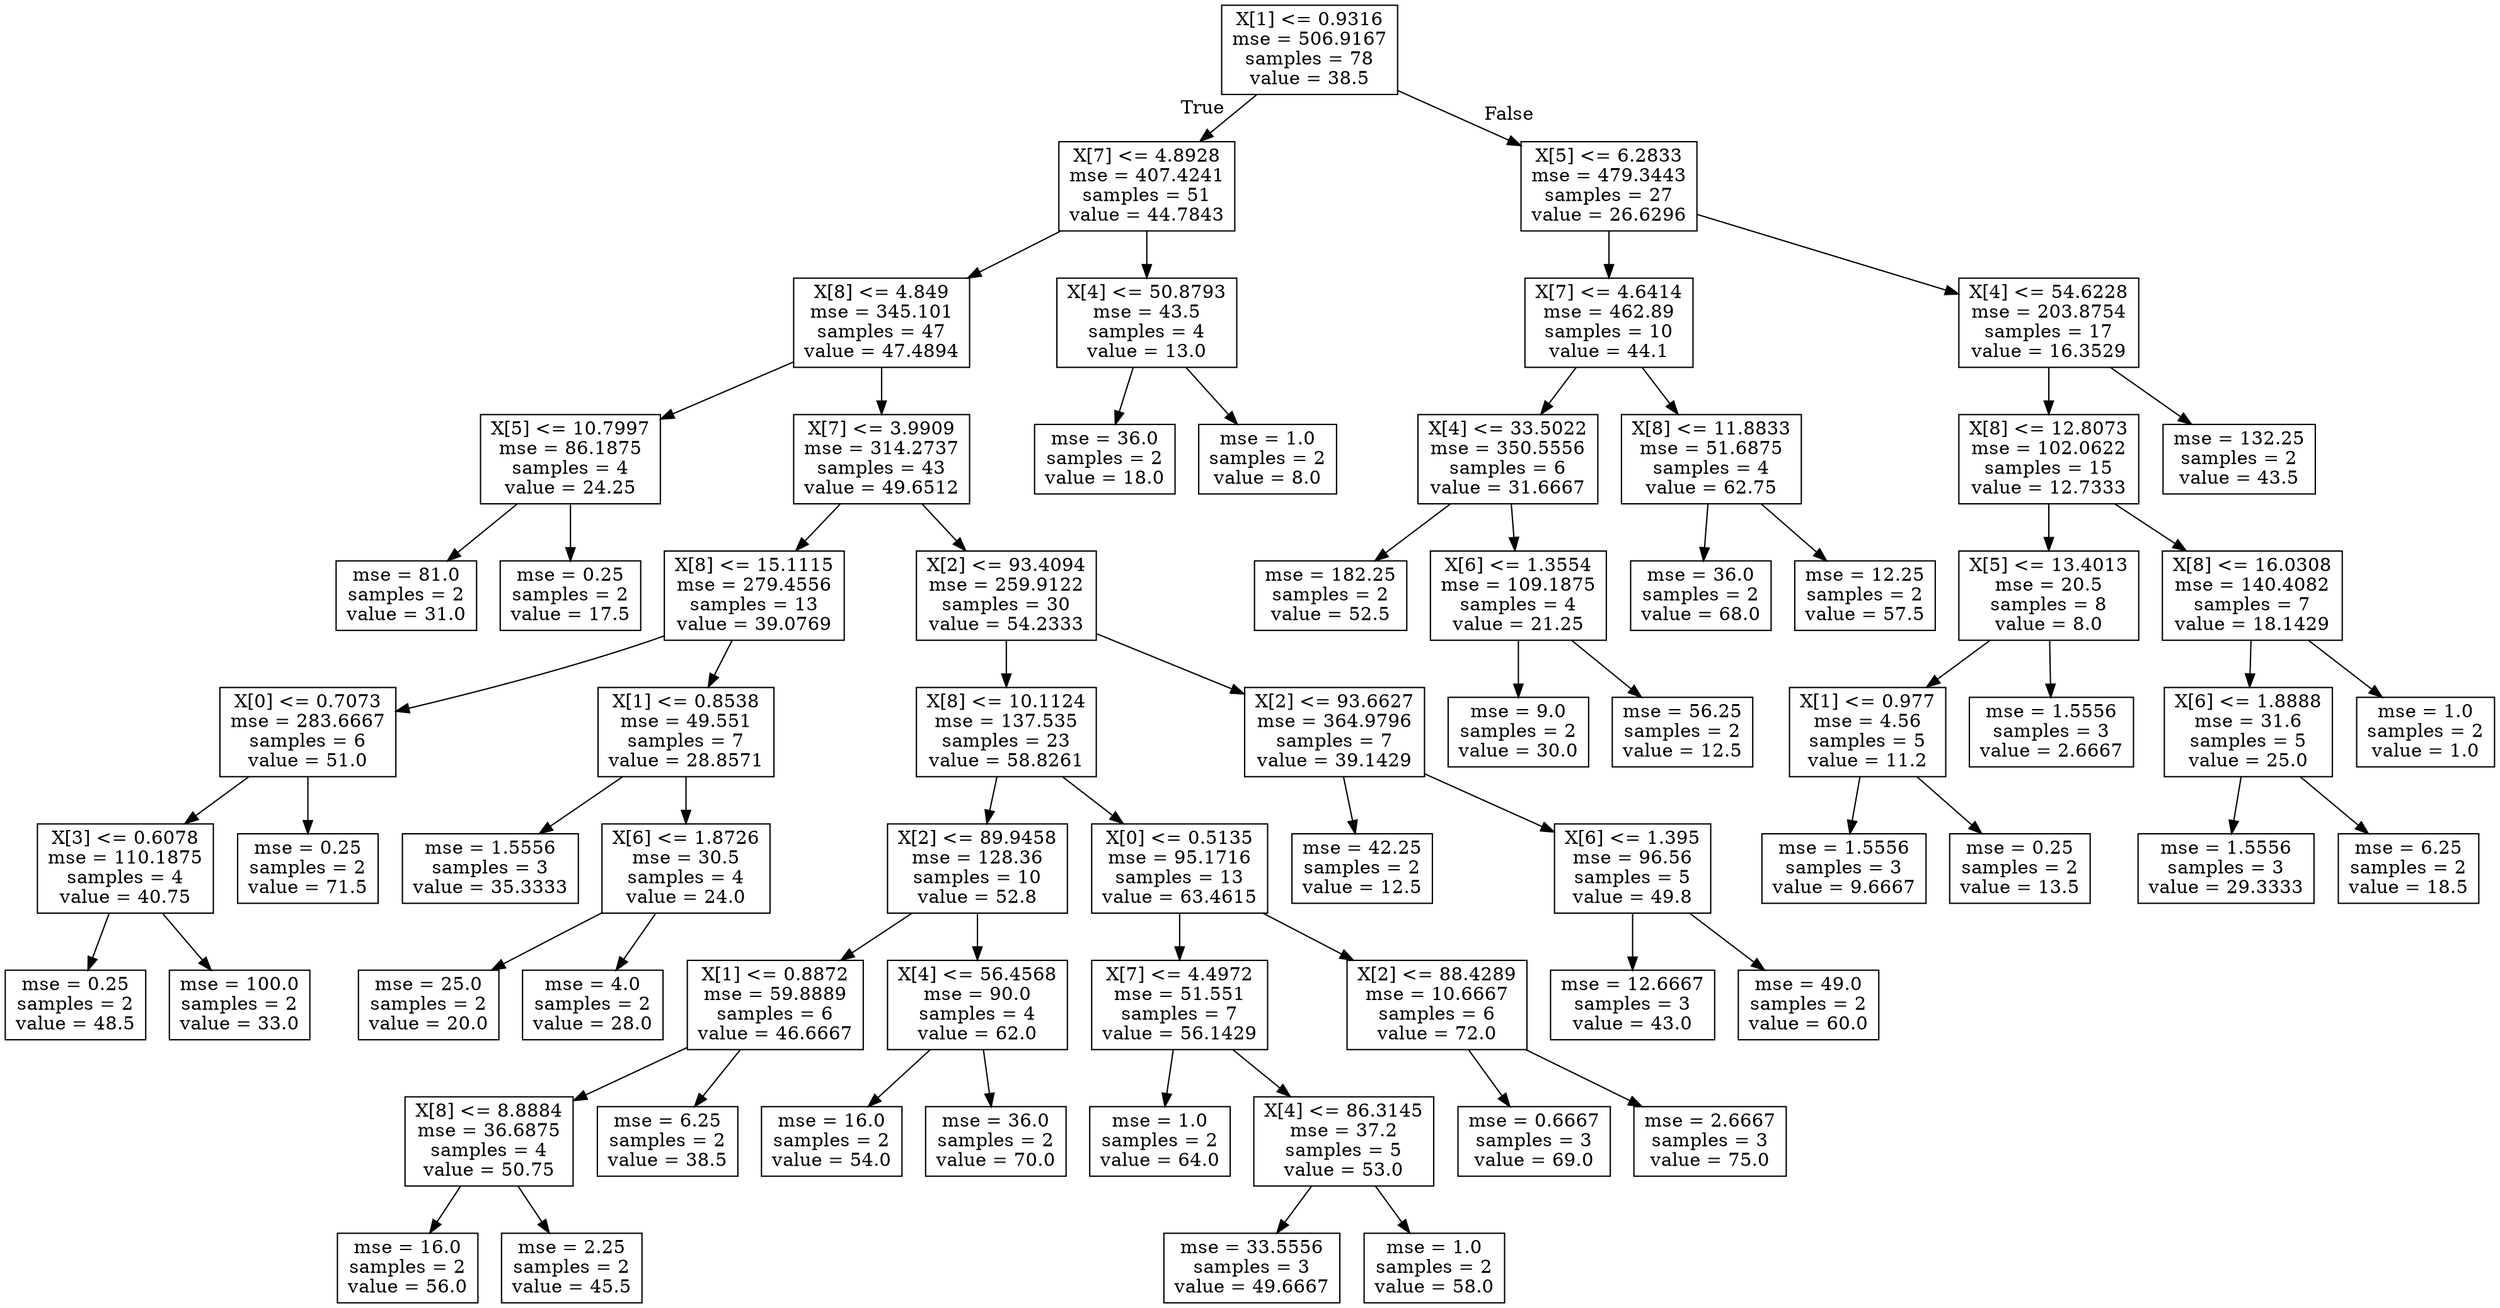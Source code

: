 digraph Tree {
node [shape=box] ;
0 [label="X[1] <= 0.9316\nmse = 506.9167\nsamples = 78\nvalue = 38.5"] ;
1 [label="X[7] <= 4.8928\nmse = 407.4241\nsamples = 51\nvalue = 44.7843"] ;
0 -> 1 [labeldistance=2.5, labelangle=45, headlabel="True"] ;
2 [label="X[8] <= 4.849\nmse = 345.101\nsamples = 47\nvalue = 47.4894"] ;
1 -> 2 ;
3 [label="X[5] <= 10.7997\nmse = 86.1875\nsamples = 4\nvalue = 24.25"] ;
2 -> 3 ;
4 [label="mse = 81.0\nsamples = 2\nvalue = 31.0"] ;
3 -> 4 ;
5 [label="mse = 0.25\nsamples = 2\nvalue = 17.5"] ;
3 -> 5 ;
6 [label="X[7] <= 3.9909\nmse = 314.2737\nsamples = 43\nvalue = 49.6512"] ;
2 -> 6 ;
7 [label="X[8] <= 15.1115\nmse = 279.4556\nsamples = 13\nvalue = 39.0769"] ;
6 -> 7 ;
8 [label="X[0] <= 0.7073\nmse = 283.6667\nsamples = 6\nvalue = 51.0"] ;
7 -> 8 ;
9 [label="X[3] <= 0.6078\nmse = 110.1875\nsamples = 4\nvalue = 40.75"] ;
8 -> 9 ;
10 [label="mse = 0.25\nsamples = 2\nvalue = 48.5"] ;
9 -> 10 ;
11 [label="mse = 100.0\nsamples = 2\nvalue = 33.0"] ;
9 -> 11 ;
12 [label="mse = 0.25\nsamples = 2\nvalue = 71.5"] ;
8 -> 12 ;
13 [label="X[1] <= 0.8538\nmse = 49.551\nsamples = 7\nvalue = 28.8571"] ;
7 -> 13 ;
14 [label="mse = 1.5556\nsamples = 3\nvalue = 35.3333"] ;
13 -> 14 ;
15 [label="X[6] <= 1.8726\nmse = 30.5\nsamples = 4\nvalue = 24.0"] ;
13 -> 15 ;
16 [label="mse = 25.0\nsamples = 2\nvalue = 20.0"] ;
15 -> 16 ;
17 [label="mse = 4.0\nsamples = 2\nvalue = 28.0"] ;
15 -> 17 ;
18 [label="X[2] <= 93.4094\nmse = 259.9122\nsamples = 30\nvalue = 54.2333"] ;
6 -> 18 ;
19 [label="X[8] <= 10.1124\nmse = 137.535\nsamples = 23\nvalue = 58.8261"] ;
18 -> 19 ;
20 [label="X[2] <= 89.9458\nmse = 128.36\nsamples = 10\nvalue = 52.8"] ;
19 -> 20 ;
21 [label="X[1] <= 0.8872\nmse = 59.8889\nsamples = 6\nvalue = 46.6667"] ;
20 -> 21 ;
22 [label="X[8] <= 8.8884\nmse = 36.6875\nsamples = 4\nvalue = 50.75"] ;
21 -> 22 ;
23 [label="mse = 16.0\nsamples = 2\nvalue = 56.0"] ;
22 -> 23 ;
24 [label="mse = 2.25\nsamples = 2\nvalue = 45.5"] ;
22 -> 24 ;
25 [label="mse = 6.25\nsamples = 2\nvalue = 38.5"] ;
21 -> 25 ;
26 [label="X[4] <= 56.4568\nmse = 90.0\nsamples = 4\nvalue = 62.0"] ;
20 -> 26 ;
27 [label="mse = 16.0\nsamples = 2\nvalue = 54.0"] ;
26 -> 27 ;
28 [label="mse = 36.0\nsamples = 2\nvalue = 70.0"] ;
26 -> 28 ;
29 [label="X[0] <= 0.5135\nmse = 95.1716\nsamples = 13\nvalue = 63.4615"] ;
19 -> 29 ;
30 [label="X[7] <= 4.4972\nmse = 51.551\nsamples = 7\nvalue = 56.1429"] ;
29 -> 30 ;
31 [label="mse = 1.0\nsamples = 2\nvalue = 64.0"] ;
30 -> 31 ;
32 [label="X[4] <= 86.3145\nmse = 37.2\nsamples = 5\nvalue = 53.0"] ;
30 -> 32 ;
33 [label="mse = 33.5556\nsamples = 3\nvalue = 49.6667"] ;
32 -> 33 ;
34 [label="mse = 1.0\nsamples = 2\nvalue = 58.0"] ;
32 -> 34 ;
35 [label="X[2] <= 88.4289\nmse = 10.6667\nsamples = 6\nvalue = 72.0"] ;
29 -> 35 ;
36 [label="mse = 0.6667\nsamples = 3\nvalue = 69.0"] ;
35 -> 36 ;
37 [label="mse = 2.6667\nsamples = 3\nvalue = 75.0"] ;
35 -> 37 ;
38 [label="X[2] <= 93.6627\nmse = 364.9796\nsamples = 7\nvalue = 39.1429"] ;
18 -> 38 ;
39 [label="mse = 42.25\nsamples = 2\nvalue = 12.5"] ;
38 -> 39 ;
40 [label="X[6] <= 1.395\nmse = 96.56\nsamples = 5\nvalue = 49.8"] ;
38 -> 40 ;
41 [label="mse = 12.6667\nsamples = 3\nvalue = 43.0"] ;
40 -> 41 ;
42 [label="mse = 49.0\nsamples = 2\nvalue = 60.0"] ;
40 -> 42 ;
43 [label="X[4] <= 50.8793\nmse = 43.5\nsamples = 4\nvalue = 13.0"] ;
1 -> 43 ;
44 [label="mse = 36.0\nsamples = 2\nvalue = 18.0"] ;
43 -> 44 ;
45 [label="mse = 1.0\nsamples = 2\nvalue = 8.0"] ;
43 -> 45 ;
46 [label="X[5] <= 6.2833\nmse = 479.3443\nsamples = 27\nvalue = 26.6296"] ;
0 -> 46 [labeldistance=2.5, labelangle=-45, headlabel="False"] ;
47 [label="X[7] <= 4.6414\nmse = 462.89\nsamples = 10\nvalue = 44.1"] ;
46 -> 47 ;
48 [label="X[4] <= 33.5022\nmse = 350.5556\nsamples = 6\nvalue = 31.6667"] ;
47 -> 48 ;
49 [label="mse = 182.25\nsamples = 2\nvalue = 52.5"] ;
48 -> 49 ;
50 [label="X[6] <= 1.3554\nmse = 109.1875\nsamples = 4\nvalue = 21.25"] ;
48 -> 50 ;
51 [label="mse = 9.0\nsamples = 2\nvalue = 30.0"] ;
50 -> 51 ;
52 [label="mse = 56.25\nsamples = 2\nvalue = 12.5"] ;
50 -> 52 ;
53 [label="X[8] <= 11.8833\nmse = 51.6875\nsamples = 4\nvalue = 62.75"] ;
47 -> 53 ;
54 [label="mse = 36.0\nsamples = 2\nvalue = 68.0"] ;
53 -> 54 ;
55 [label="mse = 12.25\nsamples = 2\nvalue = 57.5"] ;
53 -> 55 ;
56 [label="X[4] <= 54.6228\nmse = 203.8754\nsamples = 17\nvalue = 16.3529"] ;
46 -> 56 ;
57 [label="X[8] <= 12.8073\nmse = 102.0622\nsamples = 15\nvalue = 12.7333"] ;
56 -> 57 ;
58 [label="X[5] <= 13.4013\nmse = 20.5\nsamples = 8\nvalue = 8.0"] ;
57 -> 58 ;
59 [label="X[1] <= 0.977\nmse = 4.56\nsamples = 5\nvalue = 11.2"] ;
58 -> 59 ;
60 [label="mse = 1.5556\nsamples = 3\nvalue = 9.6667"] ;
59 -> 60 ;
61 [label="mse = 0.25\nsamples = 2\nvalue = 13.5"] ;
59 -> 61 ;
62 [label="mse = 1.5556\nsamples = 3\nvalue = 2.6667"] ;
58 -> 62 ;
63 [label="X[8] <= 16.0308\nmse = 140.4082\nsamples = 7\nvalue = 18.1429"] ;
57 -> 63 ;
64 [label="X[6] <= 1.8888\nmse = 31.6\nsamples = 5\nvalue = 25.0"] ;
63 -> 64 ;
65 [label="mse = 1.5556\nsamples = 3\nvalue = 29.3333"] ;
64 -> 65 ;
66 [label="mse = 6.25\nsamples = 2\nvalue = 18.5"] ;
64 -> 66 ;
67 [label="mse = 1.0\nsamples = 2\nvalue = 1.0"] ;
63 -> 67 ;
68 [label="mse = 132.25\nsamples = 2\nvalue = 43.5"] ;
56 -> 68 ;
}